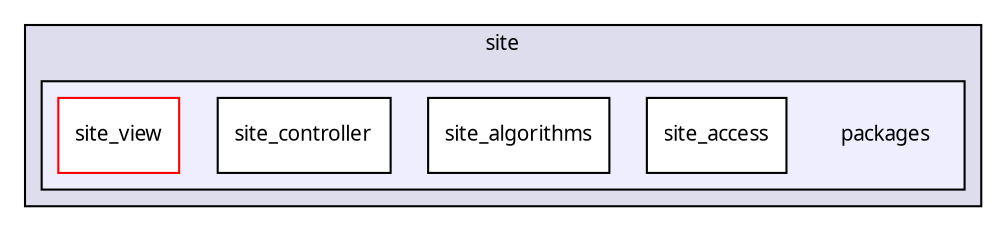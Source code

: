 digraph "packages/site/packages/" {
  compound=true
  node [ fontsize="10", fontname="FreeSans.ttf"];
  edge [ labelfontsize="10", labelfontname="FreeSans.ttf"];
  subgraph clusterdir_9b6d61107eaa38680c83bd21664ddb88 {
    graph [ bgcolor="#ddddee", pencolor="black", label="site" fontname="FreeSans.ttf", fontsize="10", URL="dir_9b6d61107eaa38680c83bd21664ddb88.html"]
  subgraph clusterdir_4a1aec504d74f97d981a0722faa8dfd1 {
    graph [ bgcolor="#eeeeff", pencolor="black", label="" URL="dir_4a1aec504d74f97d981a0722faa8dfd1.html"];
    dir_4a1aec504d74f97d981a0722faa8dfd1 [shape=plaintext label="packages"];
    dir_89e3d2a036bfee0d26418b0f4f46be6f [shape=box label="site_access" color="black" fillcolor="white" style="filled" URL="dir_89e3d2a036bfee0d26418b0f4f46be6f.html"];
    dir_eff7b3b5e30d9bb8f76df33660e558f2 [shape=box label="site_algorithms" color="black" fillcolor="white" style="filled" URL="dir_eff7b3b5e30d9bb8f76df33660e558f2.html"];
    dir_1a059e232f8ac6c245b00891c9ca2b69 [shape=box label="site_controller" color="black" fillcolor="white" style="filled" URL="dir_1a059e232f8ac6c245b00891c9ca2b69.html"];
    dir_4a1aaec4b267f033144332d38d338f50 [shape=box label="site_view" color="red" fillcolor="white" style="filled" URL="dir_4a1aaec4b267f033144332d38d338f50.html"];
  }
  }
}
